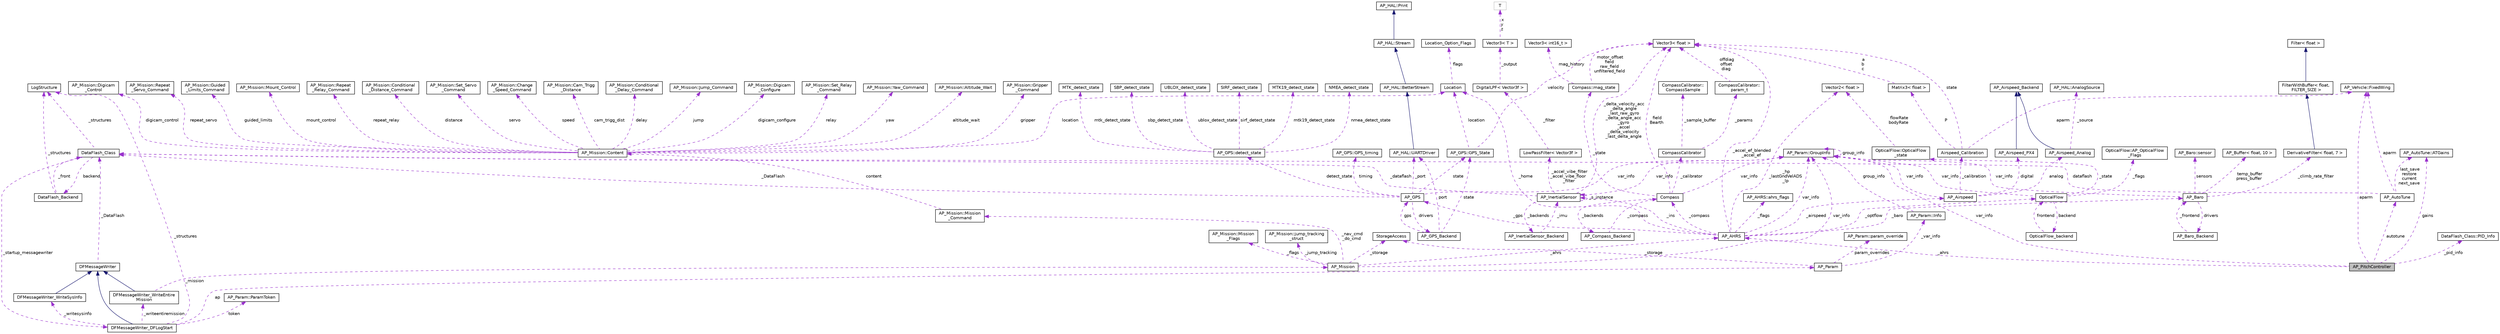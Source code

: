 digraph "AP_PitchController"
{
 // INTERACTIVE_SVG=YES
  edge [fontname="Helvetica",fontsize="10",labelfontname="Helvetica",labelfontsize="10"];
  node [fontname="Helvetica",fontsize="10",shape=record];
  Node1 [label="AP_PitchController",height=0.2,width=0.4,color="black", fillcolor="grey75", style="filled", fontcolor="black"];
  Node2 -> Node1 [dir="back",color="darkorchid3",fontsize="10",style="dashed",label=" autotune" ,fontname="Helvetica"];
  Node2 [label="AP_AutoTune",height=0.2,width=0.4,color="black", fillcolor="white", style="filled",URL="$classAP__AutoTune.html"];
  Node3 -> Node2 [dir="back",color="darkorchid3",fontsize="10",style="dashed",label=" dataflash" ,fontname="Helvetica"];
  Node3 [label="DataFlash_Class",height=0.2,width=0.4,color="black", fillcolor="white", style="filled",URL="$classDataFlash__Class.html"];
  Node4 -> Node3 [dir="back",color="darkorchid3",fontsize="10",style="dashed",label=" _structures" ,fontname="Helvetica"];
  Node4 [label="LogStructure",height=0.2,width=0.4,color="black", fillcolor="white", style="filled",URL="$structLogStructure.html"];
  Node5 -> Node3 [dir="back",color="darkorchid3",fontsize="10",style="dashed",label=" backend" ,fontname="Helvetica"];
  Node5 [label="DataFlash_Backend",height=0.2,width=0.4,color="black", fillcolor="white", style="filled",URL="$classDataFlash__Backend.html"];
  Node4 -> Node5 [dir="back",color="darkorchid3",fontsize="10",style="dashed",label=" _structures" ,fontname="Helvetica"];
  Node3 -> Node5 [dir="back",color="darkorchid3",fontsize="10",style="dashed",label=" _front" ,fontname="Helvetica"];
  Node6 -> Node3 [dir="back",color="darkorchid3",fontsize="10",style="dashed",label=" _startup_messagewriter" ,fontname="Helvetica"];
  Node6 [label="DFMessageWriter_DFLogStart",height=0.2,width=0.4,color="black", fillcolor="white", style="filled",URL="$classDFMessageWriter__DFLogStart.html"];
  Node7 -> Node6 [dir="back",color="midnightblue",fontsize="10",style="solid",fontname="Helvetica"];
  Node7 [label="DFMessageWriter",height=0.2,width=0.4,color="black", fillcolor="white", style="filled",URL="$classDFMessageWriter.html"];
  Node3 -> Node7 [dir="back",color="darkorchid3",fontsize="10",style="dashed",label=" _DataFlash" ,fontname="Helvetica"];
  Node8 -> Node6 [dir="back",color="darkorchid3",fontsize="10",style="dashed",label=" _writeentiremission" ,fontname="Helvetica"];
  Node8 [label="DFMessageWriter_WriteEntire\lMission",height=0.2,width=0.4,color="black", fillcolor="white", style="filled",URL="$classDFMessageWriter__WriteEntireMission.html"];
  Node7 -> Node8 [dir="back",color="midnightblue",fontsize="10",style="solid",fontname="Helvetica"];
  Node9 -> Node8 [dir="back",color="darkorchid3",fontsize="10",style="dashed",label=" _mission" ,fontname="Helvetica"];
  Node9 [label="AP_Mission",height=0.2,width=0.4,color="black", fillcolor="white", style="filled",URL="$classAP__Mission.html",tooltip="Object managing Mission. "];
  Node10 -> Node9 [dir="back",color="darkorchid3",fontsize="10",style="dashed",label=" _storage" ,fontname="Helvetica"];
  Node10 [label="StorageAccess",height=0.2,width=0.4,color="black", fillcolor="white", style="filled",URL="$classStorageAccess.html"];
  Node11 -> Node9 [dir="back",color="darkorchid3",fontsize="10",style="dashed",label=" _nav_cmd\n_do_cmd" ,fontname="Helvetica"];
  Node11 [label="AP_Mission::Mission\l_Command",height=0.2,width=0.4,color="black", fillcolor="white", style="filled",URL="$structAP__Mission_1_1Mission__Command.html"];
  Node12 -> Node11 [dir="back",color="darkorchid3",fontsize="10",style="dashed",label=" content" ,fontname="Helvetica"];
  Node12 [label="AP_Mission::Content",height=0.2,width=0.4,color="black", fillcolor="white", style="filled",URL="$unionAP__Mission_1_1Content.html"];
  Node13 -> Node12 [dir="back",color="darkorchid3",fontsize="10",style="dashed",label=" guided_limits" ,fontname="Helvetica"];
  Node13 [label="AP_Mission::Guided\l_Limits_Command",height=0.2,width=0.4,color="black", fillcolor="white", style="filled",URL="$structAP__Mission_1_1Guided__Limits__Command.html"];
  Node14 -> Node12 [dir="back",color="darkorchid3",fontsize="10",style="dashed",label=" mount_control" ,fontname="Helvetica"];
  Node14 [label="AP_Mission::Mount_Control",height=0.2,width=0.4,color="black", fillcolor="white", style="filled",URL="$structAP__Mission_1_1Mount__Control.html"];
  Node15 -> Node12 [dir="back",color="darkorchid3",fontsize="10",style="dashed",label=" repeat_relay" ,fontname="Helvetica"];
  Node15 [label="AP_Mission::Repeat\l_Relay_Command",height=0.2,width=0.4,color="black", fillcolor="white", style="filled",URL="$structAP__Mission_1_1Repeat__Relay__Command.html"];
  Node16 -> Node12 [dir="back",color="darkorchid3",fontsize="10",style="dashed",label=" distance" ,fontname="Helvetica"];
  Node16 [label="AP_Mission::Conditional\l_Distance_Command",height=0.2,width=0.4,color="black", fillcolor="white", style="filled",URL="$structAP__Mission_1_1Conditional__Distance__Command.html"];
  Node17 -> Node12 [dir="back",color="darkorchid3",fontsize="10",style="dashed",label=" servo" ,fontname="Helvetica"];
  Node17 [label="AP_Mission::Set_Servo\l_Command",height=0.2,width=0.4,color="black", fillcolor="white", style="filled",URL="$structAP__Mission_1_1Set__Servo__Command.html"];
  Node18 -> Node12 [dir="back",color="darkorchid3",fontsize="10",style="dashed",label=" speed" ,fontname="Helvetica"];
  Node18 [label="AP_Mission::Change\l_Speed_Command",height=0.2,width=0.4,color="black", fillcolor="white", style="filled",URL="$structAP__Mission_1_1Change__Speed__Command.html"];
  Node19 -> Node12 [dir="back",color="darkorchid3",fontsize="10",style="dashed",label=" cam_trigg_dist" ,fontname="Helvetica"];
  Node19 [label="AP_Mission::Cam_Trigg\l_Distance",height=0.2,width=0.4,color="black", fillcolor="white", style="filled",URL="$structAP__Mission_1_1Cam__Trigg__Distance.html"];
  Node20 -> Node12 [dir="back",color="darkorchid3",fontsize="10",style="dashed",label=" delay" ,fontname="Helvetica"];
  Node20 [label="AP_Mission::Conditional\l_Delay_Command",height=0.2,width=0.4,color="black", fillcolor="white", style="filled",URL="$structAP__Mission_1_1Conditional__Delay__Command.html"];
  Node21 -> Node12 [dir="back",color="darkorchid3",fontsize="10",style="dashed",label=" jump" ,fontname="Helvetica"];
  Node21 [label="AP_Mission::Jump_Command",height=0.2,width=0.4,color="black", fillcolor="white", style="filled",URL="$structAP__Mission_1_1Jump__Command.html"];
  Node22 -> Node12 [dir="back",color="darkorchid3",fontsize="10",style="dashed",label=" location" ,fontname="Helvetica"];
  Node22 [label="Location",height=0.2,width=0.4,color="black", fillcolor="white", style="filled",URL="$structLocation.html"];
  Node23 -> Node22 [dir="back",color="darkorchid3",fontsize="10",style="dashed",label=" flags" ,fontname="Helvetica"];
  Node23 [label="Location_Option_Flags",height=0.2,width=0.4,color="black", fillcolor="white", style="filled",URL="$structLocation__Option__Flags.html"];
  Node24 -> Node12 [dir="back",color="darkorchid3",fontsize="10",style="dashed",label=" digicam_configure" ,fontname="Helvetica"];
  Node24 [label="AP_Mission::Digicam\l_Configure",height=0.2,width=0.4,color="black", fillcolor="white", style="filled",URL="$structAP__Mission_1_1Digicam__Configure.html"];
  Node25 -> Node12 [dir="back",color="darkorchid3",fontsize="10",style="dashed",label=" relay" ,fontname="Helvetica"];
  Node25 [label="AP_Mission::Set_Relay\l_Command",height=0.2,width=0.4,color="black", fillcolor="white", style="filled",URL="$structAP__Mission_1_1Set__Relay__Command.html"];
  Node26 -> Node12 [dir="back",color="darkorchid3",fontsize="10",style="dashed",label=" yaw" ,fontname="Helvetica"];
  Node26 [label="AP_Mission::Yaw_Command",height=0.2,width=0.4,color="black", fillcolor="white", style="filled",URL="$structAP__Mission_1_1Yaw__Command.html"];
  Node27 -> Node12 [dir="back",color="darkorchid3",fontsize="10",style="dashed",label=" altitude_wait" ,fontname="Helvetica"];
  Node27 [label="AP_Mission::Altitude_Wait",height=0.2,width=0.4,color="black", fillcolor="white", style="filled",URL="$structAP__Mission_1_1Altitude__Wait.html"];
  Node28 -> Node12 [dir="back",color="darkorchid3",fontsize="10",style="dashed",label=" gripper" ,fontname="Helvetica"];
  Node28 [label="AP_Mission::Gripper\l_Command",height=0.2,width=0.4,color="black", fillcolor="white", style="filled",URL="$structAP__Mission_1_1Gripper__Command.html"];
  Node29 -> Node12 [dir="back",color="darkorchid3",fontsize="10",style="dashed",label=" digicam_control" ,fontname="Helvetica"];
  Node29 [label="AP_Mission::Digicam\l_Control",height=0.2,width=0.4,color="black", fillcolor="white", style="filled",URL="$structAP__Mission_1_1Digicam__Control.html"];
  Node30 -> Node12 [dir="back",color="darkorchid3",fontsize="10",style="dashed",label=" repeat_servo" ,fontname="Helvetica"];
  Node30 [label="AP_Mission::Repeat\l_Servo_Command",height=0.2,width=0.4,color="black", fillcolor="white", style="filled",URL="$structAP__Mission_1_1Repeat__Servo__Command.html"];
  Node31 -> Node9 [dir="back",color="darkorchid3",fontsize="10",style="dashed",label=" var_info" ,fontname="Helvetica"];
  Node31 [label="AP_Param::GroupInfo",height=0.2,width=0.4,color="black", fillcolor="white", style="filled",URL="$structAP__Param_1_1GroupInfo.html"];
  Node31 -> Node31 [dir="back",color="darkorchid3",fontsize="10",style="dashed",label=" group_info" ,fontname="Helvetica"];
  Node32 -> Node9 [dir="back",color="darkorchid3",fontsize="10",style="dashed",label=" _flags" ,fontname="Helvetica"];
  Node32 [label="AP_Mission::Mission\l_Flags",height=0.2,width=0.4,color="black", fillcolor="white", style="filled",URL="$structAP__Mission_1_1Mission__Flags.html"];
  Node33 -> Node9 [dir="back",color="darkorchid3",fontsize="10",style="dashed",label=" _ahrs" ,fontname="Helvetica"];
  Node33 [label="AP_AHRS",height=0.2,width=0.4,color="black", fillcolor="white", style="filled",URL="$classAP__AHRS.html"];
  Node34 -> Node33 [dir="back",color="darkorchid3",fontsize="10",style="dashed",label=" _flags" ,fontname="Helvetica"];
  Node34 [label="AP_AHRS::ahrs_flags",height=0.2,width=0.4,color="black", fillcolor="white", style="filled",URL="$structAP__AHRS_1_1ahrs__flags.html"];
  Node35 -> Node33 [dir="back",color="darkorchid3",fontsize="10",style="dashed",label=" _baro" ,fontname="Helvetica"];
  Node35 [label="AP_Baro",height=0.2,width=0.4,color="black", fillcolor="white", style="filled",URL="$classAP__Baro.html"];
  Node36 -> Node35 [dir="back",color="darkorchid3",fontsize="10",style="dashed",label=" sensors" ,fontname="Helvetica"];
  Node36 [label="AP_Baro::sensor",height=0.2,width=0.4,color="black", fillcolor="white", style="filled",URL="$structAP__Baro_1_1sensor.html"];
  Node37 -> Node35 [dir="back",color="darkorchid3",fontsize="10",style="dashed",label=" temp_buffer\npress_buffer" ,fontname="Helvetica"];
  Node37 [label="AP_Buffer\< float, 10 \>",height=0.2,width=0.4,color="black", fillcolor="white", style="filled",URL="$classAP__Buffer.html"];
  Node38 -> Node35 [dir="back",color="darkorchid3",fontsize="10",style="dashed",label=" _climb_rate_filter" ,fontname="Helvetica"];
  Node38 [label="DerivativeFilter\< float, 7 \>",height=0.2,width=0.4,color="black", fillcolor="white", style="filled",URL="$classDerivativeFilter.html"];
  Node39 -> Node38 [dir="back",color="midnightblue",fontsize="10",style="solid",fontname="Helvetica"];
  Node39 [label="FilterWithBuffer\< float,\l FILTER_SIZE \>",height=0.2,width=0.4,color="black", fillcolor="white", style="filled",URL="$classFilterWithBuffer.html"];
  Node40 -> Node39 [dir="back",color="midnightblue",fontsize="10",style="solid",fontname="Helvetica"];
  Node40 [label="Filter\< float \>",height=0.2,width=0.4,color="black", fillcolor="white", style="filled",URL="$classFilter.html"];
  Node31 -> Node35 [dir="back",color="darkorchid3",fontsize="10",style="dashed",label=" var_info" ,fontname="Helvetica"];
  Node41 -> Node35 [dir="back",color="darkorchid3",fontsize="10",style="dashed",label=" drivers" ,fontname="Helvetica"];
  Node41 [label="AP_Baro_Backend",height=0.2,width=0.4,color="black", fillcolor="white", style="filled",URL="$classAP__Baro__Backend.html",tooltip="-*- tab-width: 4; Mode: C++; c-basic-offset: 4; indent-tabs-mode: nil -*- "];
  Node35 -> Node41 [dir="back",color="darkorchid3",fontsize="10",style="dashed",label=" _frontend" ,fontname="Helvetica"];
  Node42 -> Node33 [dir="back",color="darkorchid3",fontsize="10",style="dashed",label=" _optflow" ,fontname="Helvetica"];
  Node42 [label="OpticalFlow",height=0.2,width=0.4,color="black", fillcolor="white", style="filled",URL="$classOpticalFlow.html"];
  Node31 -> Node42 [dir="back",color="darkorchid3",fontsize="10",style="dashed",label=" var_info" ,fontname="Helvetica"];
  Node43 -> Node42 [dir="back",color="darkorchid3",fontsize="10",style="dashed",label=" _state" ,fontname="Helvetica"];
  Node43 [label="OpticalFlow::OpticalFlow\l_state",height=0.2,width=0.4,color="black", fillcolor="white", style="filled",URL="$structOpticalFlow_1_1OpticalFlow__state.html"];
  Node44 -> Node43 [dir="back",color="darkorchid3",fontsize="10",style="dashed",label=" flowRate\nbodyRate" ,fontname="Helvetica"];
  Node44 [label="Vector2\< float \>",height=0.2,width=0.4,color="black", fillcolor="white", style="filled",URL="$structVector2.html"];
  Node45 -> Node42 [dir="back",color="darkorchid3",fontsize="10",style="dashed",label=" backend" ,fontname="Helvetica"];
  Node45 [label="OpticalFlow_backend",height=0.2,width=0.4,color="black", fillcolor="white", style="filled",URL="$classOpticalFlow__backend.html"];
  Node42 -> Node45 [dir="back",color="darkorchid3",fontsize="10",style="dashed",label=" frontend" ,fontname="Helvetica"];
  Node46 -> Node42 [dir="back",color="darkorchid3",fontsize="10",style="dashed",label=" _flags" ,fontname="Helvetica"];
  Node46 [label="OpticalFlow::AP_OpticalFlow\l_Flags",height=0.2,width=0.4,color="black", fillcolor="white", style="filled",URL="$structOpticalFlow_1_1AP__OpticalFlow__Flags.html"];
  Node31 -> Node33 [dir="back",color="darkorchid3",fontsize="10",style="dashed",label=" var_info" ,fontname="Helvetica"];
  Node47 -> Node33 [dir="back",color="darkorchid3",fontsize="10",style="dashed",label=" _accel_ef_blended\n_accel_ef" ,fontname="Helvetica"];
  Node47 [label="Vector3\< float \>",height=0.2,width=0.4,color="black", fillcolor="white", style="filled",URL="$classVector3.html"];
  Node48 -> Node33 [dir="back",color="darkorchid3",fontsize="10",style="dashed",label=" _ins" ,fontname="Helvetica"];
  Node48 [label="AP_InertialSensor",height=0.2,width=0.4,color="black", fillcolor="white", style="filled",URL="$classAP__InertialSensor.html"];
  Node49 -> Node48 [dir="back",color="darkorchid3",fontsize="10",style="dashed",label=" _accel_vibe_filter\n_accel_vibe_floor\l_filter" ,fontname="Helvetica"];
  Node49 [label="LowPassFilter\< Vector3f \>",height=0.2,width=0.4,color="black", fillcolor="white", style="filled",URL="$classLowPassFilter.html"];
  Node50 -> Node49 [dir="back",color="darkorchid3",fontsize="10",style="dashed",label=" _filter" ,fontname="Helvetica"];
  Node50 [label="DigitalLPF\< Vector3f \>",height=0.2,width=0.4,color="black", fillcolor="white", style="filled",URL="$classDigitalLPF.html"];
  Node51 -> Node50 [dir="back",color="darkorchid3",fontsize="10",style="dashed",label=" _output" ,fontname="Helvetica"];
  Node51 [label="Vector3\< T \>",height=0.2,width=0.4,color="black", fillcolor="white", style="filled",URL="$classVector3.html"];
  Node52 -> Node51 [dir="back",color="darkorchid3",fontsize="10",style="dashed",label=" x\ny\nz" ,fontname="Helvetica"];
  Node52 [label="T",height=0.2,width=0.4,color="grey75", fillcolor="white", style="filled"];
  Node53 -> Node48 [dir="back",color="darkorchid3",fontsize="10",style="dashed",label=" _backends" ,fontname="Helvetica"];
  Node53 [label="AP_InertialSensor_Backend",height=0.2,width=0.4,color="black", fillcolor="white", style="filled",URL="$classAP__InertialSensor__Backend.html"];
  Node48 -> Node53 [dir="back",color="darkorchid3",fontsize="10",style="dashed",label=" _imu" ,fontname="Helvetica"];
  Node3 -> Node48 [dir="back",color="darkorchid3",fontsize="10",style="dashed",label=" _dataflash" ,fontname="Helvetica"];
  Node31 -> Node48 [dir="back",color="darkorchid3",fontsize="10",style="dashed",label=" var_info" ,fontname="Helvetica"];
  Node48 -> Node48 [dir="back",color="darkorchid3",fontsize="10",style="dashed",label=" _s_instance" ,fontname="Helvetica"];
  Node47 -> Node48 [dir="back",color="darkorchid3",fontsize="10",style="dashed",label=" _delta_velocity_acc\n_delta_angle\n_last_raw_gyro\n_delta_angle_acc\n_gyro\n_accel\n_delta_velocity\n_last_delta_angle" ,fontname="Helvetica"];
  Node54 -> Node33 [dir="back",color="darkorchid3",fontsize="10",style="dashed",label=" _airspeed" ,fontname="Helvetica"];
  Node54 [label="AP_Airspeed",height=0.2,width=0.4,color="black", fillcolor="white", style="filled",URL="$classAP__Airspeed.html"];
  Node55 -> Node54 [dir="back",color="darkorchid3",fontsize="10",style="dashed",label=" analog" ,fontname="Helvetica"];
  Node55 [label="AP_Airspeed_Analog",height=0.2,width=0.4,color="black", fillcolor="white", style="filled",URL="$classAP__Airspeed__Analog.html",tooltip="-*- tab-width: 4; Mode: C++; c-basic-offset: 4; indent-tabs-mode: nil -*- "];
  Node56 -> Node55 [dir="back",color="midnightblue",fontsize="10",style="solid",fontname="Helvetica"];
  Node56 [label="AP_Airspeed_Backend",height=0.2,width=0.4,color="black", fillcolor="white", style="filled",URL="$classAP__Airspeed__Backend.html",tooltip="-*- tab-width: 4; Mode: C++; c-basic-offset: 4; indent-tabs-mode: nil -*- "];
  Node57 -> Node55 [dir="back",color="darkorchid3",fontsize="10",style="dashed",label=" _source" ,fontname="Helvetica"];
  Node57 [label="AP_HAL::AnalogSource",height=0.2,width=0.4,color="black", fillcolor="white", style="filled",URL="$classAP__HAL_1_1AnalogSource.html"];
  Node31 -> Node54 [dir="back",color="darkorchid3",fontsize="10",style="dashed",label=" var_info" ,fontname="Helvetica"];
  Node58 -> Node54 [dir="back",color="darkorchid3",fontsize="10",style="dashed",label=" digital" ,fontname="Helvetica"];
  Node58 [label="AP_Airspeed_PX4",height=0.2,width=0.4,color="black", fillcolor="white", style="filled",URL="$classAP__Airspeed__PX4.html",tooltip="-*- tab-width: 4; Mode: C++; c-basic-offset: 4; indent-tabs-mode: nil -*- "];
  Node56 -> Node58 [dir="back",color="midnightblue",fontsize="10",style="solid",fontname="Helvetica"];
  Node59 -> Node54 [dir="back",color="darkorchid3",fontsize="10",style="dashed",label=" _calibration" ,fontname="Helvetica"];
  Node59 [label="Airspeed_Calibration",height=0.2,width=0.4,color="black", fillcolor="white", style="filled",URL="$classAirspeed__Calibration.html",tooltip="-*- tab-width: 4; Mode: C++; c-basic-offset: 4; indent-tabs-mode: nil -*- "];
  Node60 -> Node59 [dir="back",color="darkorchid3",fontsize="10",style="dashed",label=" P" ,fontname="Helvetica"];
  Node60 [label="Matrix3\< float \>",height=0.2,width=0.4,color="black", fillcolor="white", style="filled",URL="$classMatrix3.html"];
  Node47 -> Node60 [dir="back",color="darkorchid3",fontsize="10",style="dashed",label=" a\nb\nc" ,fontname="Helvetica"];
  Node47 -> Node59 [dir="back",color="darkorchid3",fontsize="10",style="dashed",label=" state" ,fontname="Helvetica"];
  Node61 -> Node59 [dir="back",color="darkorchid3",fontsize="10",style="dashed",label=" aparm" ,fontname="Helvetica"];
  Node61 [label="AP_Vehicle::FixedWing",height=0.2,width=0.4,color="black", fillcolor="white", style="filled",URL="$structAP__Vehicle_1_1FixedWing.html"];
  Node44 -> Node33 [dir="back",color="darkorchid3",fontsize="10",style="dashed",label=" _hp\n_lastGndVelADS\n_lp" ,fontname="Helvetica"];
  Node62 -> Node33 [dir="back",color="darkorchid3",fontsize="10",style="dashed",label=" _gps" ,fontname="Helvetica"];
  Node62 [label="AP_GPS",height=0.2,width=0.4,color="black", fillcolor="white", style="filled",URL="$classAP__GPS.html"];
  Node63 -> Node62 [dir="back",color="darkorchid3",fontsize="10",style="dashed",label=" detect_state" ,fontname="Helvetica"];
  Node63 [label="AP_GPS::detect_state",height=0.2,width=0.4,color="black", fillcolor="white", style="filled",URL="$structAP__GPS_1_1detect__state.html"];
  Node64 -> Node63 [dir="back",color="darkorchid3",fontsize="10",style="dashed",label=" sbp_detect_state" ,fontname="Helvetica"];
  Node64 [label="SBP_detect_state",height=0.2,width=0.4,color="black", fillcolor="white", style="filled",URL="$structSBP__detect__state.html"];
  Node65 -> Node63 [dir="back",color="darkorchid3",fontsize="10",style="dashed",label=" ublox_detect_state" ,fontname="Helvetica"];
  Node65 [label="UBLOX_detect_state",height=0.2,width=0.4,color="black", fillcolor="white", style="filled",URL="$structUBLOX__detect__state.html"];
  Node66 -> Node63 [dir="back",color="darkorchid3",fontsize="10",style="dashed",label=" sirf_detect_state" ,fontname="Helvetica"];
  Node66 [label="SIRF_detect_state",height=0.2,width=0.4,color="black", fillcolor="white", style="filled",URL="$structSIRF__detect__state.html"];
  Node67 -> Node63 [dir="back",color="darkorchid3",fontsize="10",style="dashed",label=" mtk19_detect_state" ,fontname="Helvetica"];
  Node67 [label="MTK19_detect_state",height=0.2,width=0.4,color="black", fillcolor="white", style="filled",URL="$structMTK19__detect__state.html"];
  Node68 -> Node63 [dir="back",color="darkorchid3",fontsize="10",style="dashed",label=" nmea_detect_state" ,fontname="Helvetica"];
  Node68 [label="NMEA_detect_state",height=0.2,width=0.4,color="black", fillcolor="white", style="filled",URL="$structNMEA__detect__state.html"];
  Node69 -> Node63 [dir="back",color="darkorchid3",fontsize="10",style="dashed",label=" mtk_detect_state" ,fontname="Helvetica"];
  Node69 [label="MTK_detect_state",height=0.2,width=0.4,color="black", fillcolor="white", style="filled",URL="$structMTK__detect__state.html"];
  Node70 -> Node62 [dir="back",color="darkorchid3",fontsize="10",style="dashed",label=" timing" ,fontname="Helvetica"];
  Node70 [label="AP_GPS::GPS_timing",height=0.2,width=0.4,color="black", fillcolor="white", style="filled",URL="$structAP__GPS_1_1GPS__timing.html"];
  Node71 -> Node62 [dir="back",color="darkorchid3",fontsize="10",style="dashed",label=" drivers" ,fontname="Helvetica"];
  Node71 [label="AP_GPS_Backend",height=0.2,width=0.4,color="black", fillcolor="white", style="filled",URL="$classAP__GPS__Backend.html"];
  Node72 -> Node71 [dir="back",color="darkorchid3",fontsize="10",style="dashed",label=" port" ,fontname="Helvetica"];
  Node72 [label="AP_HAL::UARTDriver",height=0.2,width=0.4,color="black", fillcolor="white", style="filled",URL="$classAP__HAL_1_1UARTDriver.html"];
  Node73 -> Node72 [dir="back",color="midnightblue",fontsize="10",style="solid",fontname="Helvetica"];
  Node73 [label="AP_HAL::BetterStream",height=0.2,width=0.4,color="black", fillcolor="white", style="filled",URL="$classAP__HAL_1_1BetterStream.html"];
  Node74 -> Node73 [dir="back",color="midnightblue",fontsize="10",style="solid",fontname="Helvetica"];
  Node74 [label="AP_HAL::Stream",height=0.2,width=0.4,color="black", fillcolor="white", style="filled",URL="$classAP__HAL_1_1Stream.html"];
  Node75 -> Node74 [dir="back",color="midnightblue",fontsize="10",style="solid",fontname="Helvetica"];
  Node75 [label="AP_HAL::Print",height=0.2,width=0.4,color="black", fillcolor="white", style="filled",URL="$classAP__HAL_1_1Print.html"];
  Node62 -> Node71 [dir="back",color="darkorchid3",fontsize="10",style="dashed",label=" gps" ,fontname="Helvetica"];
  Node76 -> Node71 [dir="back",color="darkorchid3",fontsize="10",style="dashed",label=" state" ,fontname="Helvetica"];
  Node76 [label="AP_GPS::GPS_State",height=0.2,width=0.4,color="black", fillcolor="white", style="filled",URL="$structAP__GPS_1_1GPS__State.html"];
  Node47 -> Node76 [dir="back",color="darkorchid3",fontsize="10",style="dashed",label=" velocity" ,fontname="Helvetica"];
  Node22 -> Node76 [dir="back",color="darkorchid3",fontsize="10",style="dashed",label=" location" ,fontname="Helvetica"];
  Node3 -> Node62 [dir="back",color="darkorchid3",fontsize="10",style="dashed",label=" _DataFlash" ,fontname="Helvetica"];
  Node72 -> Node62 [dir="back",color="darkorchid3",fontsize="10",style="dashed",label=" _port" ,fontname="Helvetica"];
  Node31 -> Node62 [dir="back",color="darkorchid3",fontsize="10",style="dashed",label=" var_info" ,fontname="Helvetica"];
  Node76 -> Node62 [dir="back",color="darkorchid3",fontsize="10",style="dashed",label=" state" ,fontname="Helvetica"];
  Node22 -> Node33 [dir="back",color="darkorchid3",fontsize="10",style="dashed",label=" _home" ,fontname="Helvetica"];
  Node77 -> Node33 [dir="back",color="darkorchid3",fontsize="10",style="dashed",label=" _compass" ,fontname="Helvetica"];
  Node77 [label="Compass",height=0.2,width=0.4,color="black", fillcolor="white", style="filled",URL="$classCompass.html"];
  Node31 -> Node77 [dir="back",color="darkorchid3",fontsize="10",style="dashed",label=" var_info" ,fontname="Helvetica"];
  Node47 -> Node77 [dir="back",color="darkorchid3",fontsize="10",style="dashed",label=" field\nBearth" ,fontname="Helvetica"];
  Node78 -> Node77 [dir="back",color="darkorchid3",fontsize="10",style="dashed",label=" _calibrator" ,fontname="Helvetica"];
  Node78 [label="CompassCalibrator",height=0.2,width=0.4,color="black", fillcolor="white", style="filled",URL="$classCompassCalibrator.html"];
  Node79 -> Node78 [dir="back",color="darkorchid3",fontsize="10",style="dashed",label=" _params" ,fontname="Helvetica"];
  Node79 [label="CompassCalibrator::\lparam_t",height=0.2,width=0.4,color="black", fillcolor="white", style="filled",URL="$classCompassCalibrator_1_1param__t.html"];
  Node47 -> Node79 [dir="back",color="darkorchid3",fontsize="10",style="dashed",label=" offdiag\noffset\ndiag" ,fontname="Helvetica"];
  Node80 -> Node78 [dir="back",color="darkorchid3",fontsize="10",style="dashed",label=" _sample_buffer" ,fontname="Helvetica"];
  Node80 [label="CompassCalibrator::\lCompassSample",height=0.2,width=0.4,color="black", fillcolor="white", style="filled",URL="$classCompassCalibrator_1_1CompassSample.html"];
  Node81 -> Node77 [dir="back",color="darkorchid3",fontsize="10",style="dashed",label=" _backends" ,fontname="Helvetica"];
  Node81 [label="AP_Compass_Backend",height=0.2,width=0.4,color="black", fillcolor="white", style="filled",URL="$classAP__Compass__Backend.html"];
  Node77 -> Node81 [dir="back",color="darkorchid3",fontsize="10",style="dashed",label=" _compass" ,fontname="Helvetica"];
  Node82 -> Node77 [dir="back",color="darkorchid3",fontsize="10",style="dashed",label=" _state" ,fontname="Helvetica"];
  Node82 [label="Compass::mag_state",height=0.2,width=0.4,color="black", fillcolor="white", style="filled",URL="$structCompass_1_1mag__state.html"];
  Node47 -> Node82 [dir="back",color="darkorchid3",fontsize="10",style="dashed",label=" motor_offset\nfield\nraw_field\nunfiltered_field" ,fontname="Helvetica"];
  Node83 -> Node82 [dir="back",color="darkorchid3",fontsize="10",style="dashed",label=" mag_history" ,fontname="Helvetica"];
  Node83 [label="Vector3\< int16_t \>",height=0.2,width=0.4,color="black", fillcolor="white", style="filled",URL="$classVector3.html"];
  Node84 -> Node9 [dir="back",color="darkorchid3",fontsize="10",style="dashed",label=" _jump_tracking" ,fontname="Helvetica"];
  Node84 [label="AP_Mission::jump_tracking\l_struct",height=0.2,width=0.4,color="black", fillcolor="white", style="filled",URL="$structAP__Mission_1_1jump__tracking__struct.html"];
  Node85 -> Node6 [dir="back",color="darkorchid3",fontsize="10",style="dashed",label=" _writesysinfo" ,fontname="Helvetica"];
  Node85 [label="DFMessageWriter_WriteSysInfo",height=0.2,width=0.4,color="black", fillcolor="white", style="filled",URL="$classDFMessageWriter__WriteSysInfo.html"];
  Node7 -> Node85 [dir="back",color="midnightblue",fontsize="10",style="solid",fontname="Helvetica"];
  Node86 -> Node6 [dir="back",color="darkorchid3",fontsize="10",style="dashed",label=" token" ,fontname="Helvetica"];
  Node86 [label="AP_Param::ParamToken",height=0.2,width=0.4,color="black", fillcolor="white", style="filled",URL="$structAP__Param_1_1ParamToken.html"];
  Node4 -> Node6 [dir="back",color="darkorchid3",fontsize="10",style="dashed",label=" _structures" ,fontname="Helvetica"];
  Node87 -> Node6 [dir="back",color="darkorchid3",fontsize="10",style="dashed",label=" ap" ,fontname="Helvetica"];
  Node87 [label="AP_Param",height=0.2,width=0.4,color="black", fillcolor="white", style="filled",URL="$classAP__Param.html"];
  Node10 -> Node87 [dir="back",color="darkorchid3",fontsize="10",style="dashed",label=" _storage" ,fontname="Helvetica"];
  Node88 -> Node87 [dir="back",color="darkorchid3",fontsize="10",style="dashed",label=" _var_info" ,fontname="Helvetica"];
  Node88 [label="AP_Param::Info",height=0.2,width=0.4,color="black", fillcolor="white", style="filled",URL="$structAP__Param_1_1Info.html"];
  Node31 -> Node88 [dir="back",color="darkorchid3",fontsize="10",style="dashed",label=" group_info" ,fontname="Helvetica"];
  Node89 -> Node87 [dir="back",color="darkorchid3",fontsize="10",style="dashed",label=" param_overrides" ,fontname="Helvetica"];
  Node89 [label="AP_Param::param_override",height=0.2,width=0.4,color="black", fillcolor="white", style="filled",URL="$structAP__Param_1_1param__override.html"];
  Node61 -> Node2 [dir="back",color="darkorchid3",fontsize="10",style="dashed",label=" aparm" ,fontname="Helvetica"];
  Node90 -> Node2 [dir="back",color="darkorchid3",fontsize="10",style="dashed",label=" last_save\nrestore\ncurrent\nnext_save" ,fontname="Helvetica"];
  Node90 [label="AP_AutoTune::ATGains",height=0.2,width=0.4,color="black", fillcolor="white", style="filled",URL="$structAP__AutoTune_1_1ATGains.html"];
  Node31 -> Node1 [dir="back",color="darkorchid3",fontsize="10",style="dashed",label=" var_info" ,fontname="Helvetica"];
  Node33 -> Node1 [dir="back",color="darkorchid3",fontsize="10",style="dashed",label=" _ahrs" ,fontname="Helvetica"];
  Node61 -> Node1 [dir="back",color="darkorchid3",fontsize="10",style="dashed",label=" aparm" ,fontname="Helvetica"];
  Node91 -> Node1 [dir="back",color="darkorchid3",fontsize="10",style="dashed",label=" _pid_info" ,fontname="Helvetica"];
  Node91 [label="DataFlash_Class::PID_Info",height=0.2,width=0.4,color="black", fillcolor="white", style="filled",URL="$structDataFlash__Class_1_1PID__Info.html"];
  Node90 -> Node1 [dir="back",color="darkorchid3",fontsize="10",style="dashed",label=" gains" ,fontname="Helvetica"];
}
